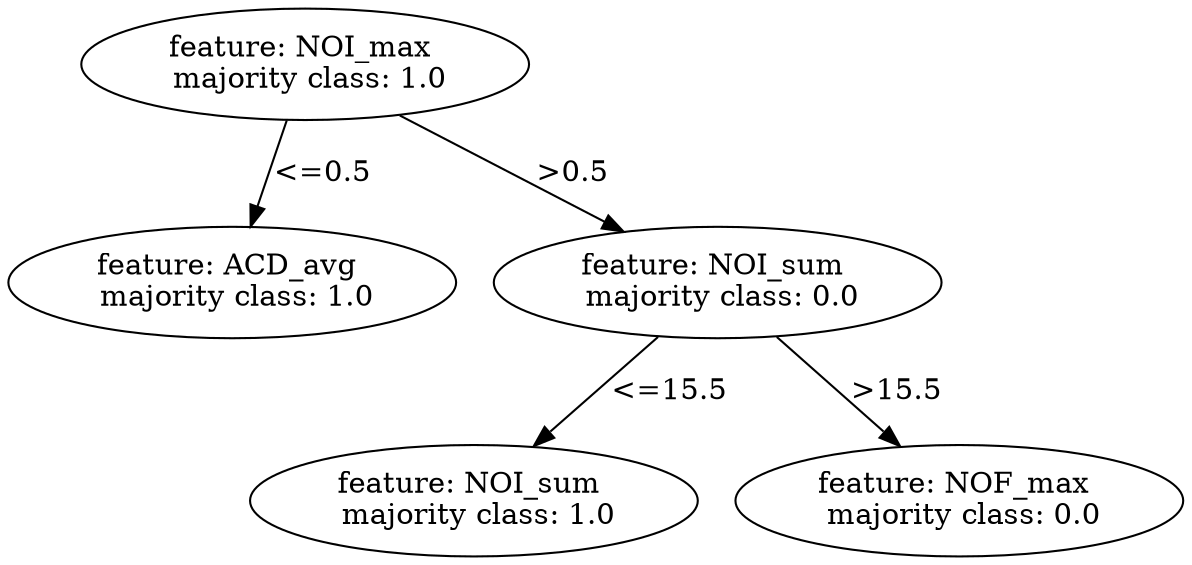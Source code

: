 // first two splits classification tree
digraph {
	A [label="feature: NOI_max 
 majority class: 1.0"]
	B [label="feature: ACD_avg 
 majority class: 1.0"]
	C [label="feature: NOI_sum 
 majority class: 0.0"]
	D [label="feature: NOI_sum 
 majority class: 1.0"]
	E [label="feature: NOF_max 
 majority class: 0.0"]
	A -> B [label="<=0.5" len=1.00]
	A -> C [label=">0.5" len=1.00]
	C -> D [label="<=15.5" len=1.00]
	C -> E [label=">15.5" len=1.00]
}
